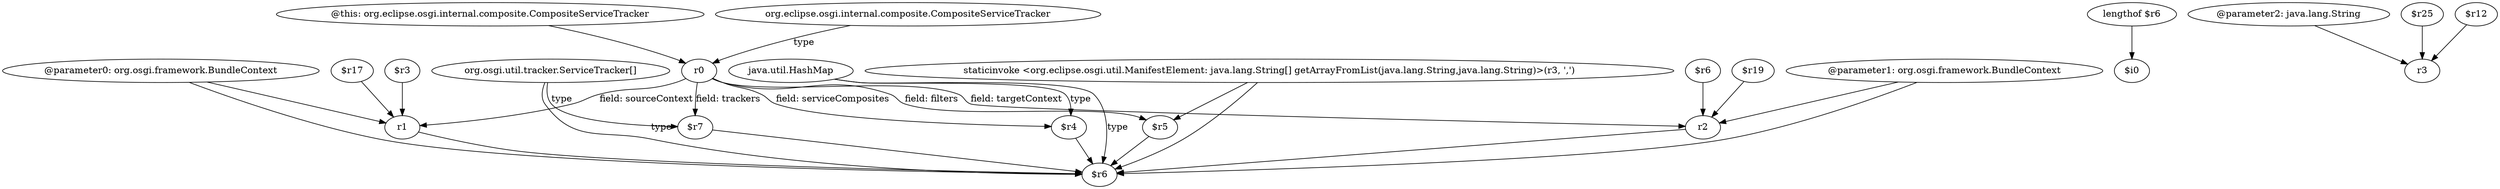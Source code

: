 digraph g {
0[label="@this: org.eclipse.osgi.internal.composite.CompositeServiceTracker"]
1[label="r0"]
0->1[label=""]
2[label="$r5"]
3[label="$r6"]
2->3[label=""]
4[label="r1"]
1->4[label="field: sourceContext"]
5[label="org.osgi.util.tracker.ServiceTracker[]"]
5->3[label="type"]
6[label="$r7"]
6->3[label=""]
7[label="$r3"]
7->4[label=""]
4->3[label=""]
1->2[label="field: filters"]
5->6[label="type"]
1->6[label="field: trackers"]
8[label="java.util.HashMap"]
9[label="$r4"]
8->9[label="type"]
10[label="staticinvoke <org.eclipse.osgi.util.ManifestElement: java.lang.String[] getArrayFromList(java.lang.String,java.lang.String)>(r3, ',')"]
10->3[label=""]
11[label="org.eclipse.osgi.internal.composite.CompositeServiceTracker"]
11->1[label="type"]
10->2[label=""]
12[label="lengthof $r6"]
13[label="$i0"]
12->13[label=""]
14[label="@parameter1: org.osgi.framework.BundleContext"]
15[label="r2"]
14->15[label=""]
1->9[label="field: serviceComposites"]
15->3[label=""]
16[label="@parameter0: org.osgi.framework.BundleContext"]
16->4[label=""]
17[label="$r6"]
17->15[label=""]
18[label="@parameter2: java.lang.String"]
19[label="r3"]
18->19[label=""]
8->3[label="type"]
1->15[label="field: targetContext"]
20[label="$r25"]
20->19[label=""]
21[label="$r17"]
21->4[label=""]
9->3[label=""]
16->3[label=""]
22[label="$r12"]
22->19[label=""]
14->3[label=""]
23[label="$r19"]
23->15[label=""]
}